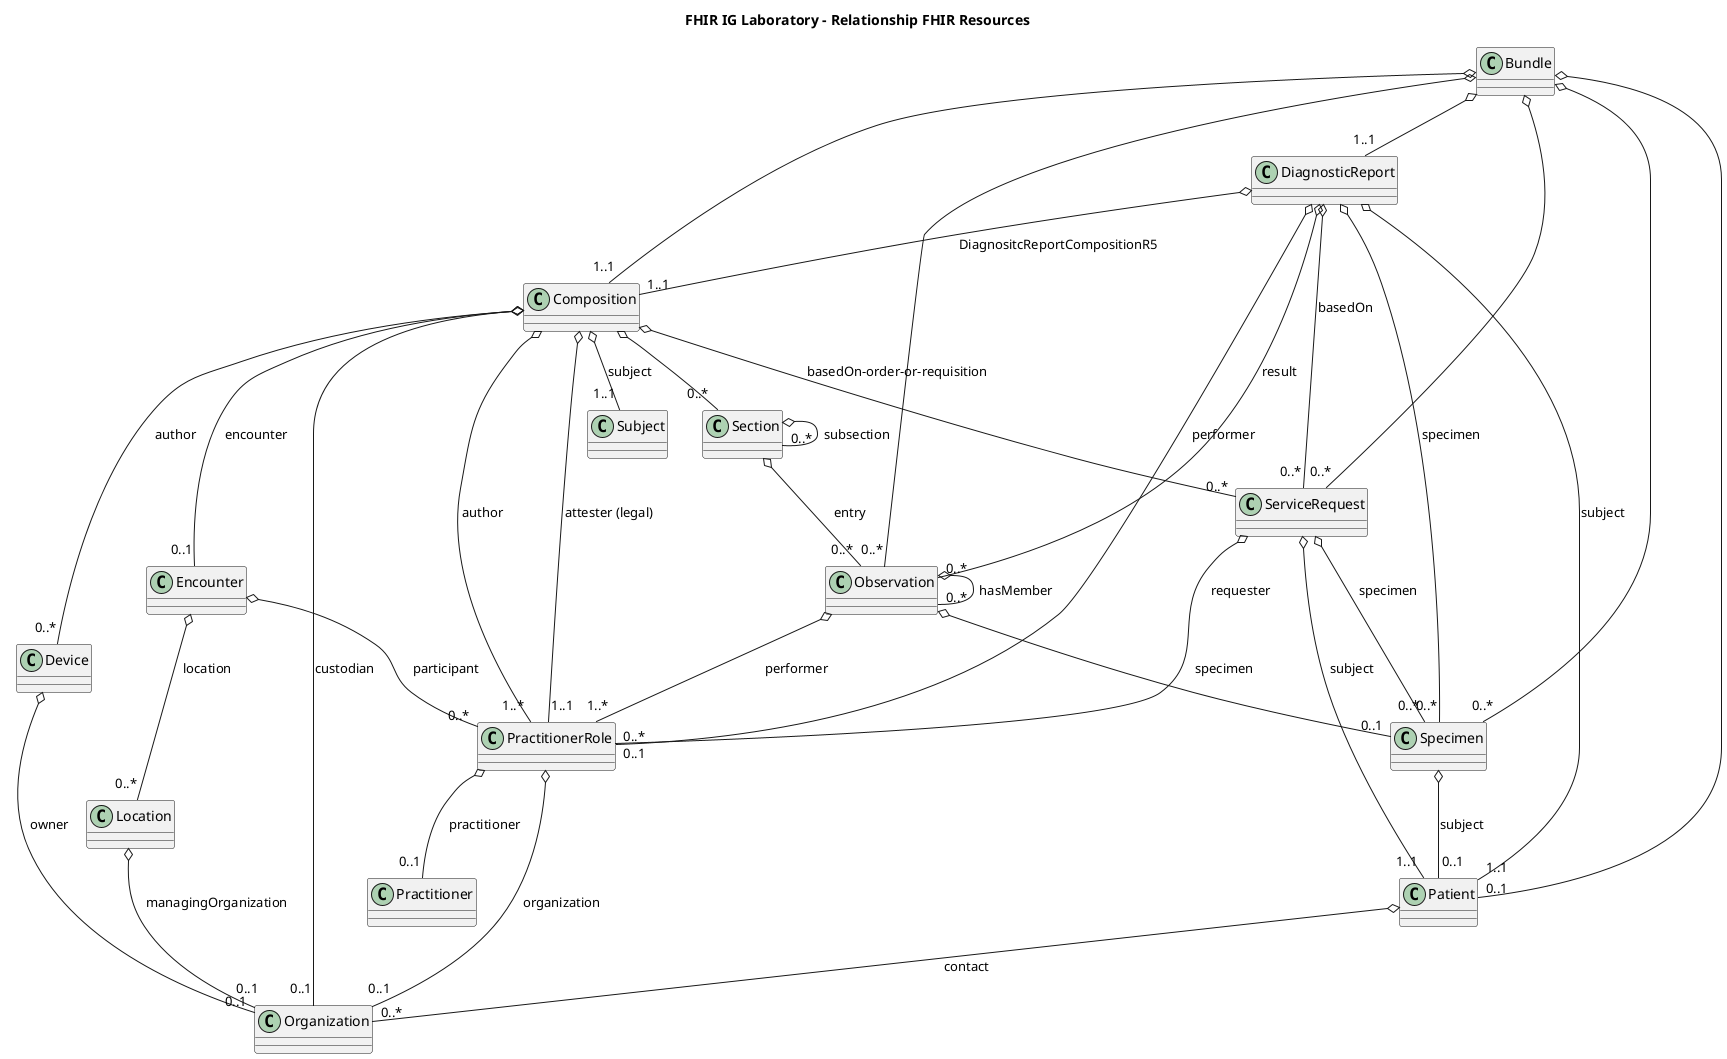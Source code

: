 @startuml

title FHIR IG Laboratory - Relationship FHIR Resources

class Composition
class DiagnosticReport
class Patient
class Observation
class Specimen
class ServiceRequest
class Device
class Section
class Encounter
class Organization
class PractitionerRole
class Practitioner
class Location

Bundle o-- "1..1" Composition
Bundle o-- "1..1" DiagnosticReport
Bundle o-- "0..1" Patient
Bundle o-- "0..*" Observation
Bundle o-- "0..*" Specimen
Bundle o-- "0..*" ServiceRequest

Composition o-- "0..*" Device : author
Composition o-- "0..1" Organization : custodian
Composition o-- "1..*" PractitionerRole : author
Composition o-- "1..1" PractitionerRole : attester (legal)
Composition o-- "0..1" Encounter : encounter
Composition o-- "0..*" Section
Composition o-- "1..1" Subject : subject
Composition o-- "0..*" ServiceRequest : basedOn-order-or-requisition

DiagnosticReport o-- "1..1" Composition : DiagnositcReportCompositionR5
DiagnosticReport o-- "0..*" PractitionerRole : performer
DiagnosticReport o-- "0..*" Specimen : specimen
DiagnosticReport o-- "0..*" Observation : result
DiagnosticReport o-- "1..1" Patient : subject
DiagnosticReport o-- "0..*" ServiceRequest : basedOn

Patient o-- "0..*" Organization : contact

Observation o-- "0..*" Observation : hasMember
Observation o-- "0..1" Specimen : specimen
Observation o-- "1..*" PractitionerRole : performer

Specimen o-- "0..1" Patient : subject

ServiceRequest o-- "1..1" Patient : subject
ServiceRequest o-- "0..*" Specimen : specimen
ServiceRequest o-- "0..1" PractitionerRole : requester

Section o-- "0..*" Section : subsection
Section o-- "0..*" Observation : entry

Device o-- "0..1" Organization : owner

PractitionerRole o-- "0..1" Organization : organization
PractitionerRole o-- "0..1" Practitioner : practitioner

Encounter o-- "0..*" PractitionerRole : participant
Encounter o-- "0..*" Location : location

Location o-- "0..1" Organization : managingOrganization

@enduml